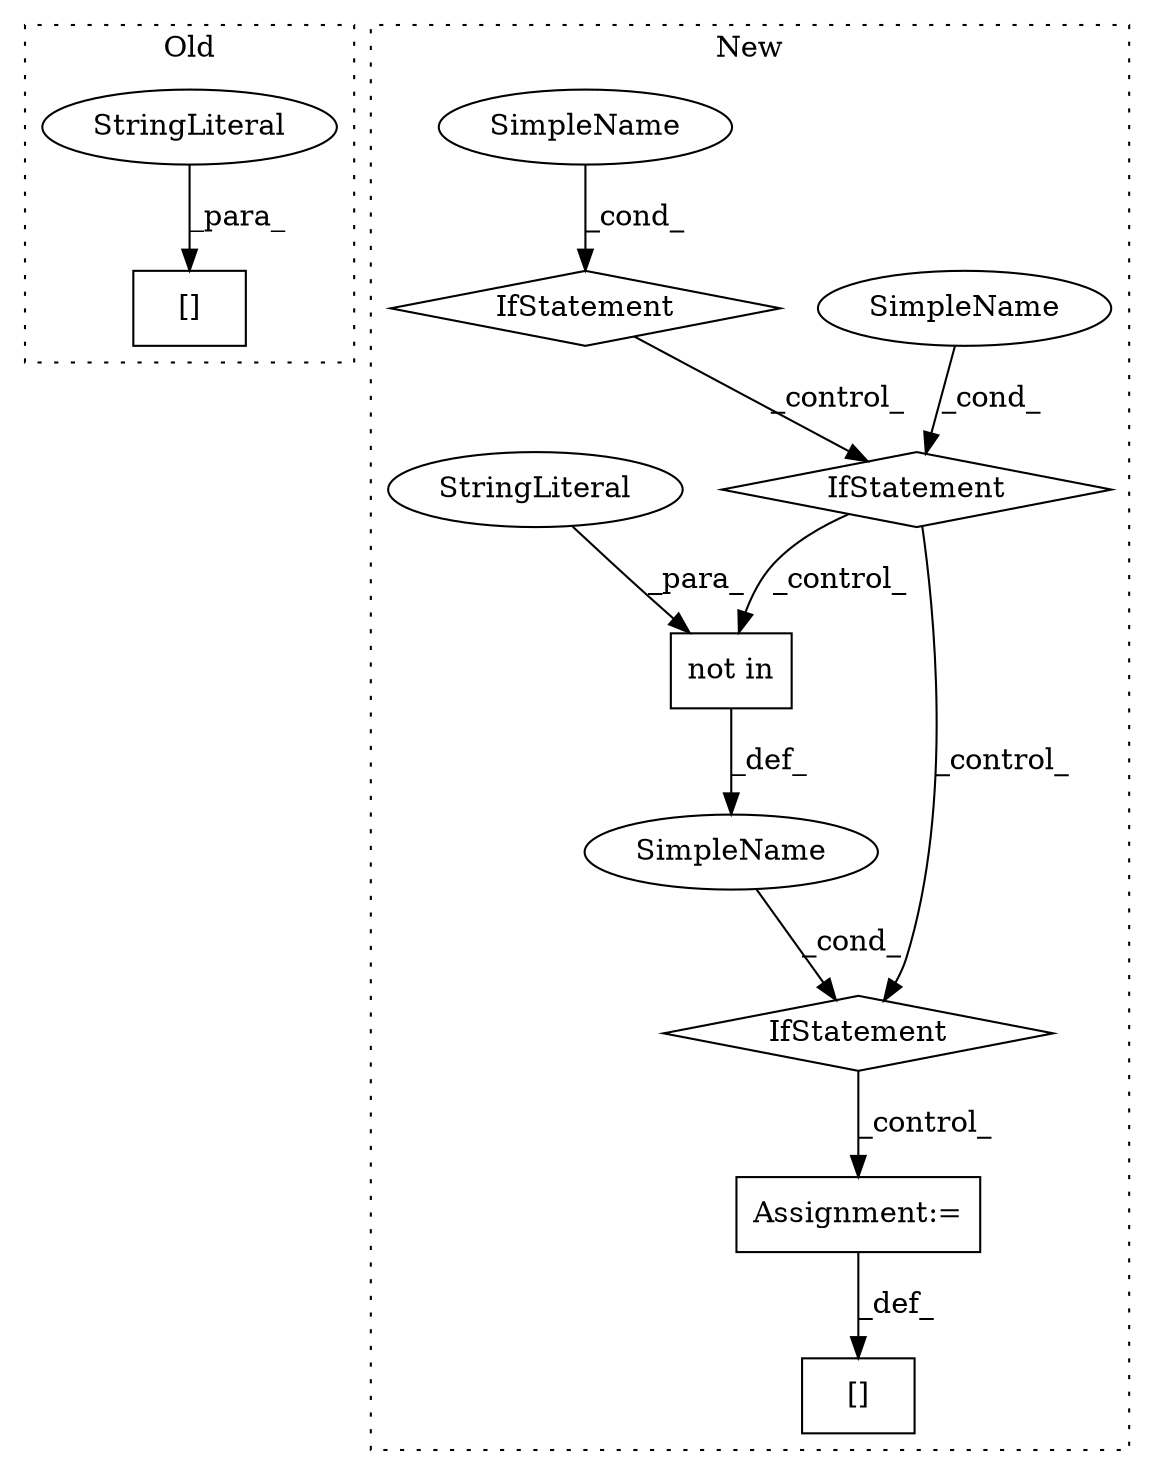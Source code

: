 digraph G {
subgraph cluster0 {
1 [label="[]" a="2" s="1724,1746" l="12,1" shape="box"];
7 [label="StringLiteral" a="45" s="1736" l="10" shape="ellipse"];
label = "Old";
style="dotted";
}
subgraph cluster1 {
2 [label="not in" a="108" s="3305" l="41" shape="box"];
3 [label="IfStatement" a="25" s="3295,3346" l="10,2" shape="diamond"];
4 [label="Assignment:=" a="7" s="3401" l="1" shape="box"];
5 [label="SimpleName" a="42" s="" l="" shape="ellipse"];
6 [label="[]" a="2" s="3738,3754" l="12,1" shape="box"];
8 [label="SimpleName" a="42" s="" l="" shape="ellipse"];
9 [label="IfStatement" a="25" s="3266,3285" l="4,2" shape="diamond"];
10 [label="SimpleName" a="42" s="" l="" shape="ellipse"];
11 [label="IfStatement" a="25" s="3177,3199" l="4,2" shape="diamond"];
12 [label="StringLiteral" a="45" s="3305" l="16" shape="ellipse"];
label = "New";
style="dotted";
}
2 -> 5 [label="_def_"];
3 -> 4 [label="_control_"];
4 -> 6 [label="_def_"];
5 -> 3 [label="_cond_"];
7 -> 1 [label="_para_"];
8 -> 9 [label="_cond_"];
9 -> 3 [label="_control_"];
9 -> 2 [label="_control_"];
10 -> 11 [label="_cond_"];
11 -> 9 [label="_control_"];
12 -> 2 [label="_para_"];
}